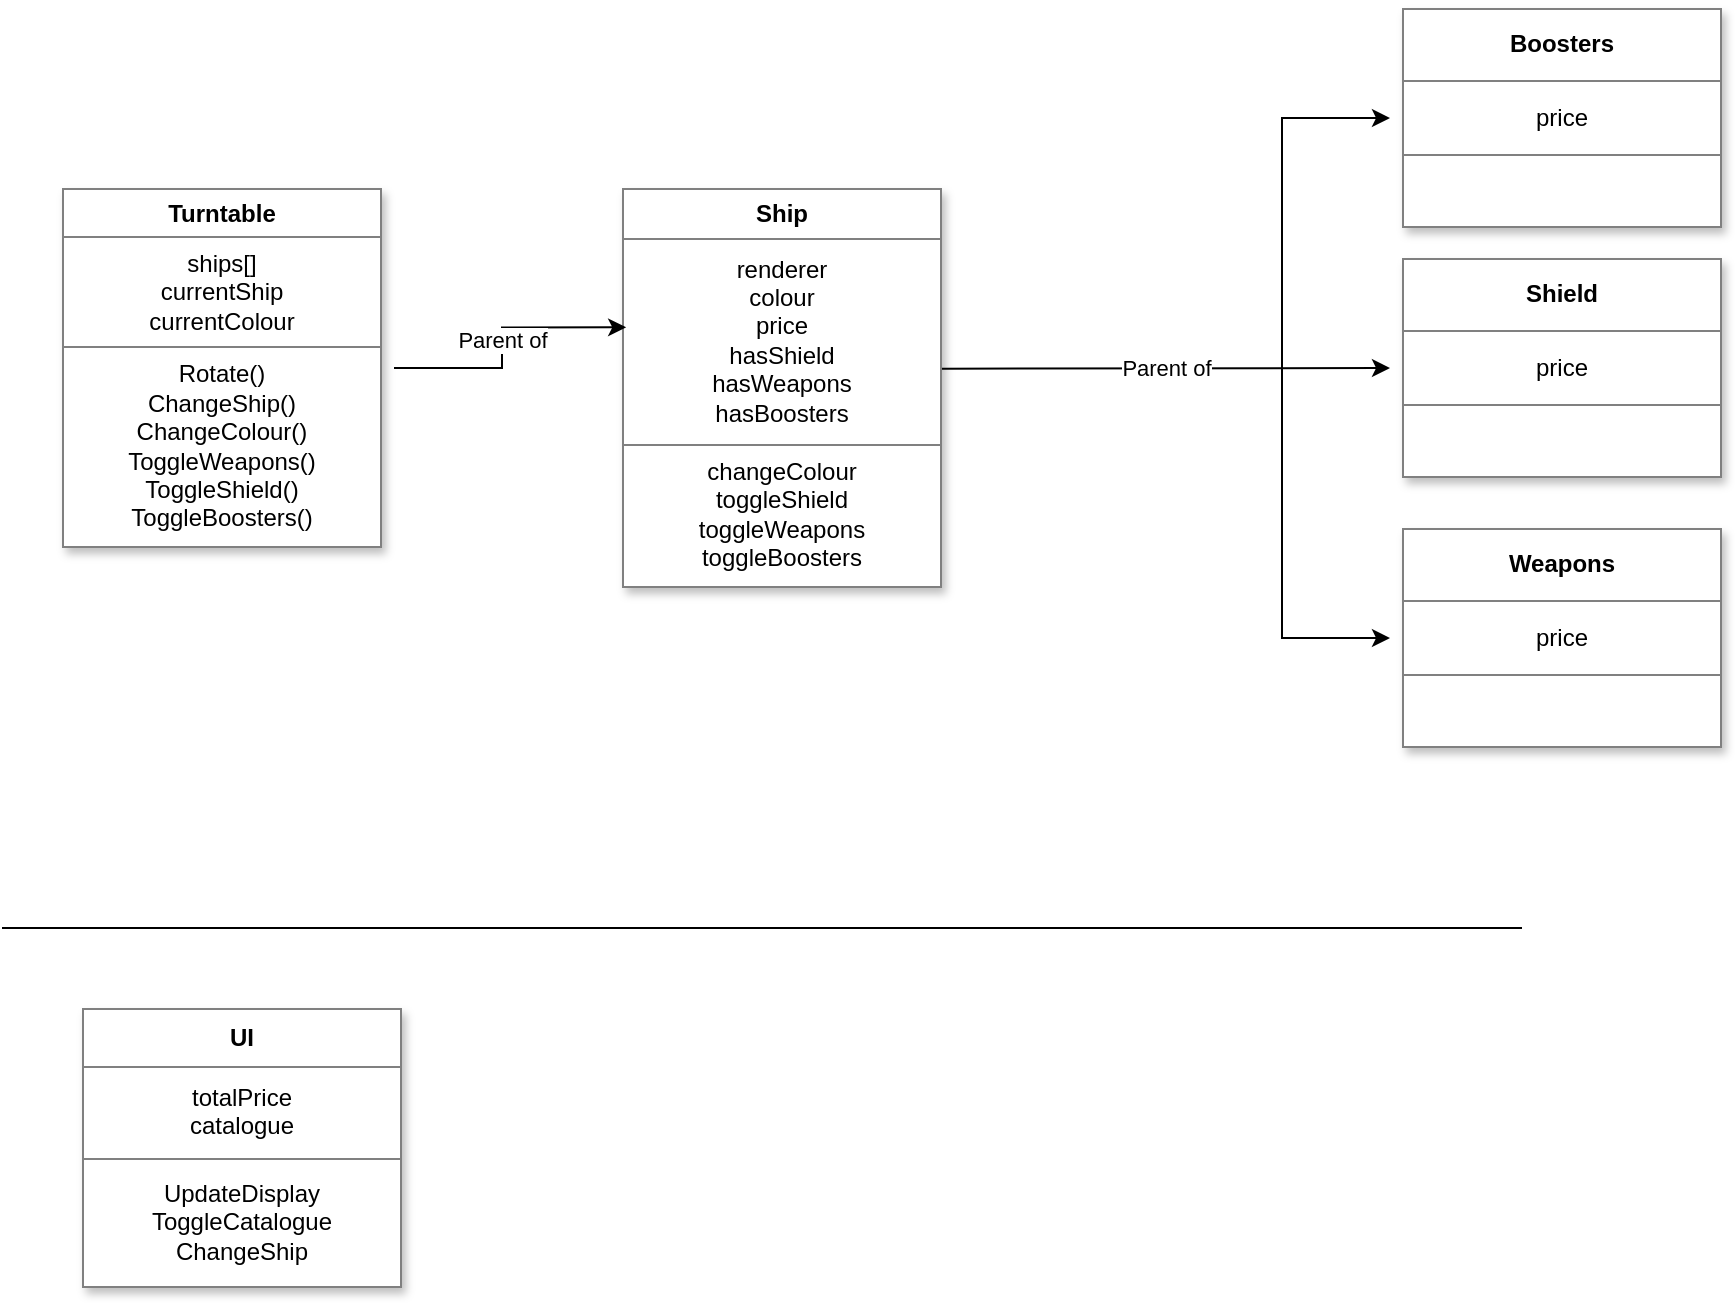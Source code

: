 <mxfile version="20.7.4" type="device"><diagram id="C5RBs43oDa-KdzZeNtuy" name="Page-1"><mxGraphModel dx="1050" dy="1838" grid="1" gridSize="10" guides="1" tooltips="1" connect="1" arrows="1" fold="1" page="1" pageScale="1" pageWidth="827" pageHeight="1169" math="0" shadow="0"><root><mxCell id="WIyWlLk6GJQsqaUBKTNV-0"/><mxCell id="WIyWlLk6GJQsqaUBKTNV-1" parent="WIyWlLk6GJQsqaUBKTNV-0"/><mxCell id="4-z3EWx8ywZGvbQfPo2n-6" value="&lt;table border=&quot;1&quot; width=&quot;100%&quot; height=&quot;100%&quot; cellpadding=&quot;4&quot; style=&quot;width:100%;height:100%;border-collapse:collapse;&quot;&gt;&lt;tbody&gt;&lt;tr&gt;&lt;th align=&quot;center&quot;&gt;&lt;b&gt;Ship&lt;/b&gt;&lt;/th&gt;&lt;/tr&gt;&lt;tr&gt;&lt;td align=&quot;center&quot;&gt;renderer&lt;br&gt;colour&lt;br&gt;price&lt;br&gt;hasShield&lt;br&gt;hasWeapons&lt;br&gt;hasBoosters&lt;/td&gt;&lt;/tr&gt;&lt;tr&gt;&lt;td align=&quot;center&quot;&gt;changeColour&lt;br&gt;toggleShield&lt;br&gt;toggleWeapons&lt;br&gt;toggleBoosters&lt;/td&gt;&lt;/tr&gt;&lt;/tbody&gt;&lt;/table&gt;" style="text;html=1;whiteSpace=wrap;strokeColor=none;fillColor=default;overflow=fill;shadow=1;strokeWidth=2;perimeterSpacing=6;" parent="WIyWlLk6GJQsqaUBKTNV-1" vertex="1"><mxGeometry x="350" y="70" width="160" height="200" as="geometry"/></mxCell><mxCell id="4-z3EWx8ywZGvbQfPo2n-9" value="Parent of" style="edgeStyle=orthogonalEdgeStyle;rounded=0;orthogonalLoop=1;jettySize=auto;html=1;exitX=1;exitY=0.5;exitDx=0;exitDy=0;entryX=0.047;entryY=0.357;entryDx=0;entryDy=0;entryPerimeter=0;" parent="WIyWlLk6GJQsqaUBKTNV-1" source="4-z3EWx8ywZGvbQfPo2n-7" target="4-z3EWx8ywZGvbQfPo2n-6" edge="1"><mxGeometry relative="1" as="geometry"/></mxCell><mxCell id="4-z3EWx8ywZGvbQfPo2n-7" value="&lt;table border=&quot;1&quot; width=&quot;100%&quot; height=&quot;100%&quot; cellpadding=&quot;4&quot; style=&quot;width:100%;height:100%;border-collapse:collapse;&quot;&gt;&lt;tbody&gt;&lt;tr&gt;&lt;th align=&quot;center&quot;&gt;&lt;b&gt;Turntable&lt;br&gt;&lt;/b&gt;&lt;/th&gt;&lt;/tr&gt;&lt;tr&gt;&lt;td align=&quot;center&quot;&gt;ships[]&lt;br&gt;currentShip&lt;br&gt;currentColour&lt;/td&gt;&lt;/tr&gt;&lt;tr&gt;&lt;td align=&quot;center&quot;&gt;Rotate()&lt;br&gt;ChangeShip()&lt;br&gt;ChangeColour()&lt;br&gt;ToggleWeapons()&lt;br&gt;ToggleShield()&lt;br&gt;ToggleBoosters()&lt;/td&gt;&lt;/tr&gt;&lt;/tbody&gt;&lt;/table&gt;" style="text;html=1;whiteSpace=wrap;strokeColor=none;fillColor=default;overflow=fill;shadow=1;strokeWidth=2;perimeterSpacing=6;" parent="WIyWlLk6GJQsqaUBKTNV-1" vertex="1"><mxGeometry x="70" y="70" width="160" height="180" as="geometry"/></mxCell><mxCell id="4-z3EWx8ywZGvbQfPo2n-8" value="&lt;table border=&quot;1&quot; width=&quot;100%&quot; height=&quot;100%&quot; cellpadding=&quot;4&quot; style=&quot;width:100%;height:100%;border-collapse:collapse;&quot;&gt;&lt;tbody&gt;&lt;tr&gt;&lt;th align=&quot;center&quot;&gt;&lt;b&gt;UI&lt;br&gt;&lt;/b&gt;&lt;/th&gt;&lt;/tr&gt;&lt;tr&gt;&lt;td align=&quot;center&quot;&gt;totalPrice&lt;br&gt;catalogue&lt;br&gt;&lt;/td&gt;&lt;/tr&gt;&lt;tr&gt;&lt;td align=&quot;center&quot;&gt;UpdateDisplay&lt;br&gt;ToggleCatalogue&lt;br&gt;ChangeShip&lt;/td&gt;&lt;/tr&gt;&lt;/tbody&gt;&lt;/table&gt;" style="text;html=1;whiteSpace=wrap;strokeColor=none;fillColor=default;overflow=fill;shadow=1;strokeWidth=2;perimeterSpacing=6;" parent="WIyWlLk6GJQsqaUBKTNV-1" vertex="1"><mxGeometry x="80" y="480" width="160" height="140" as="geometry"/></mxCell><mxCell id="OpH1XYRQtpWv0EM8Iv11-0" value="" style="endArrow=none;html=1;rounded=0;" edge="1" parent="WIyWlLk6GJQsqaUBKTNV-1"><mxGeometry width="50" height="50" relative="1" as="geometry"><mxPoint x="40" y="440" as="sourcePoint"/><mxPoint x="800" y="440" as="targetPoint"/></mxGeometry></mxCell><mxCell id="OpH1XYRQtpWv0EM8Iv11-1" value="&lt;table border=&quot;1&quot; width=&quot;100%&quot; height=&quot;100%&quot; cellpadding=&quot;4&quot; style=&quot;width:100%;height:100%;border-collapse:collapse;&quot;&gt;&lt;tbody&gt;&lt;tr&gt;&lt;th align=&quot;center&quot;&gt;&lt;b&gt;Boosters&lt;/b&gt;&lt;/th&gt;&lt;/tr&gt;&lt;tr&gt;&lt;td align=&quot;center&quot;&gt;price&lt;/td&gt;&lt;/tr&gt;&lt;tr&gt;&lt;td align=&quot;center&quot;&gt;&lt;br&gt;&lt;/td&gt;&lt;/tr&gt;&lt;/tbody&gt;&lt;/table&gt;" style="text;html=1;whiteSpace=wrap;strokeColor=none;fillColor=default;overflow=fill;shadow=1;strokeWidth=2;perimeterSpacing=6;" vertex="1" parent="WIyWlLk6GJQsqaUBKTNV-1"><mxGeometry x="740" y="-20" width="160" height="110" as="geometry"/></mxCell><mxCell id="OpH1XYRQtpWv0EM8Iv11-2" value="&lt;table border=&quot;1&quot; width=&quot;100%&quot; height=&quot;100%&quot; cellpadding=&quot;4&quot; style=&quot;width:100%;height:100%;border-collapse:collapse;&quot;&gt;&lt;tbody&gt;&lt;tr&gt;&lt;th align=&quot;center&quot;&gt;Shield&lt;/th&gt;&lt;/tr&gt;&lt;tr&gt;&lt;td align=&quot;center&quot;&gt;price&lt;/td&gt;&lt;/tr&gt;&lt;tr&gt;&lt;td align=&quot;center&quot;&gt;&lt;br&gt;&lt;/td&gt;&lt;/tr&gt;&lt;/tbody&gt;&lt;/table&gt;" style="text;html=1;whiteSpace=wrap;strokeColor=none;fillColor=default;overflow=fill;shadow=1;strokeWidth=2;perimeterSpacing=6;" vertex="1" parent="WIyWlLk6GJQsqaUBKTNV-1"><mxGeometry x="740" y="105" width="160" height="110" as="geometry"/></mxCell><mxCell id="OpH1XYRQtpWv0EM8Iv11-3" value="&lt;table border=&quot;1&quot; width=&quot;100%&quot; height=&quot;100%&quot; cellpadding=&quot;4&quot; style=&quot;width:100%;height:100%;border-collapse:collapse;&quot;&gt;&lt;tbody&gt;&lt;tr&gt;&lt;th align=&quot;center&quot;&gt;Weapons&lt;/th&gt;&lt;/tr&gt;&lt;tr&gt;&lt;td align=&quot;center&quot;&gt;price&lt;/td&gt;&lt;/tr&gt;&lt;tr&gt;&lt;td align=&quot;center&quot;&gt;&lt;br&gt;&lt;/td&gt;&lt;/tr&gt;&lt;/tbody&gt;&lt;/table&gt;" style="text;html=1;whiteSpace=wrap;strokeColor=none;fillColor=default;overflow=fill;shadow=1;strokeWidth=2;perimeterSpacing=6;" vertex="1" parent="WIyWlLk6GJQsqaUBKTNV-1"><mxGeometry x="740" y="240" width="160" height="110" as="geometry"/></mxCell><mxCell id="OpH1XYRQtpWv0EM8Iv11-9" value="Parent of" style="edgeStyle=orthogonalEdgeStyle;rounded=0;orthogonalLoop=1;jettySize=auto;html=1;exitX=1;exitY=0.5;exitDx=0;exitDy=0;entryX=0;entryY=0.5;entryDx=0;entryDy=0;" edge="1" parent="WIyWlLk6GJQsqaUBKTNV-1" target="OpH1XYRQtpWv0EM8Iv11-2"><mxGeometry x="0.003" relative="1" as="geometry"><mxPoint x="510" y="160.32" as="sourcePoint"/><mxPoint x="626.084" y="140.004" as="targetPoint"/><Array as="points"><mxPoint x="734" y="160"/></Array><mxPoint as="offset"/></mxGeometry></mxCell><mxCell id="OpH1XYRQtpWv0EM8Iv11-10" value="" style="endArrow=classic;html=1;rounded=0;entryX=0;entryY=0.5;entryDx=0;entryDy=0;" edge="1" parent="WIyWlLk6GJQsqaUBKTNV-1" target="OpH1XYRQtpWv0EM8Iv11-1"><mxGeometry width="50" height="50" relative="1" as="geometry"><mxPoint x="680" y="160" as="sourcePoint"/><mxPoint x="440" y="120" as="targetPoint"/><Array as="points"><mxPoint x="680" y="35"/></Array></mxGeometry></mxCell><mxCell id="OpH1XYRQtpWv0EM8Iv11-11" value="" style="endArrow=classic;html=1;rounded=0;entryX=0;entryY=0.5;entryDx=0;entryDy=0;" edge="1" parent="WIyWlLk6GJQsqaUBKTNV-1" target="OpH1XYRQtpWv0EM8Iv11-3"><mxGeometry width="50" height="50" relative="1" as="geometry"><mxPoint x="680" y="160" as="sourcePoint"/><mxPoint x="744" y="45" as="targetPoint"/><Array as="points"><mxPoint x="680" y="295"/></Array></mxGeometry></mxCell></root></mxGraphModel></diagram></mxfile>
